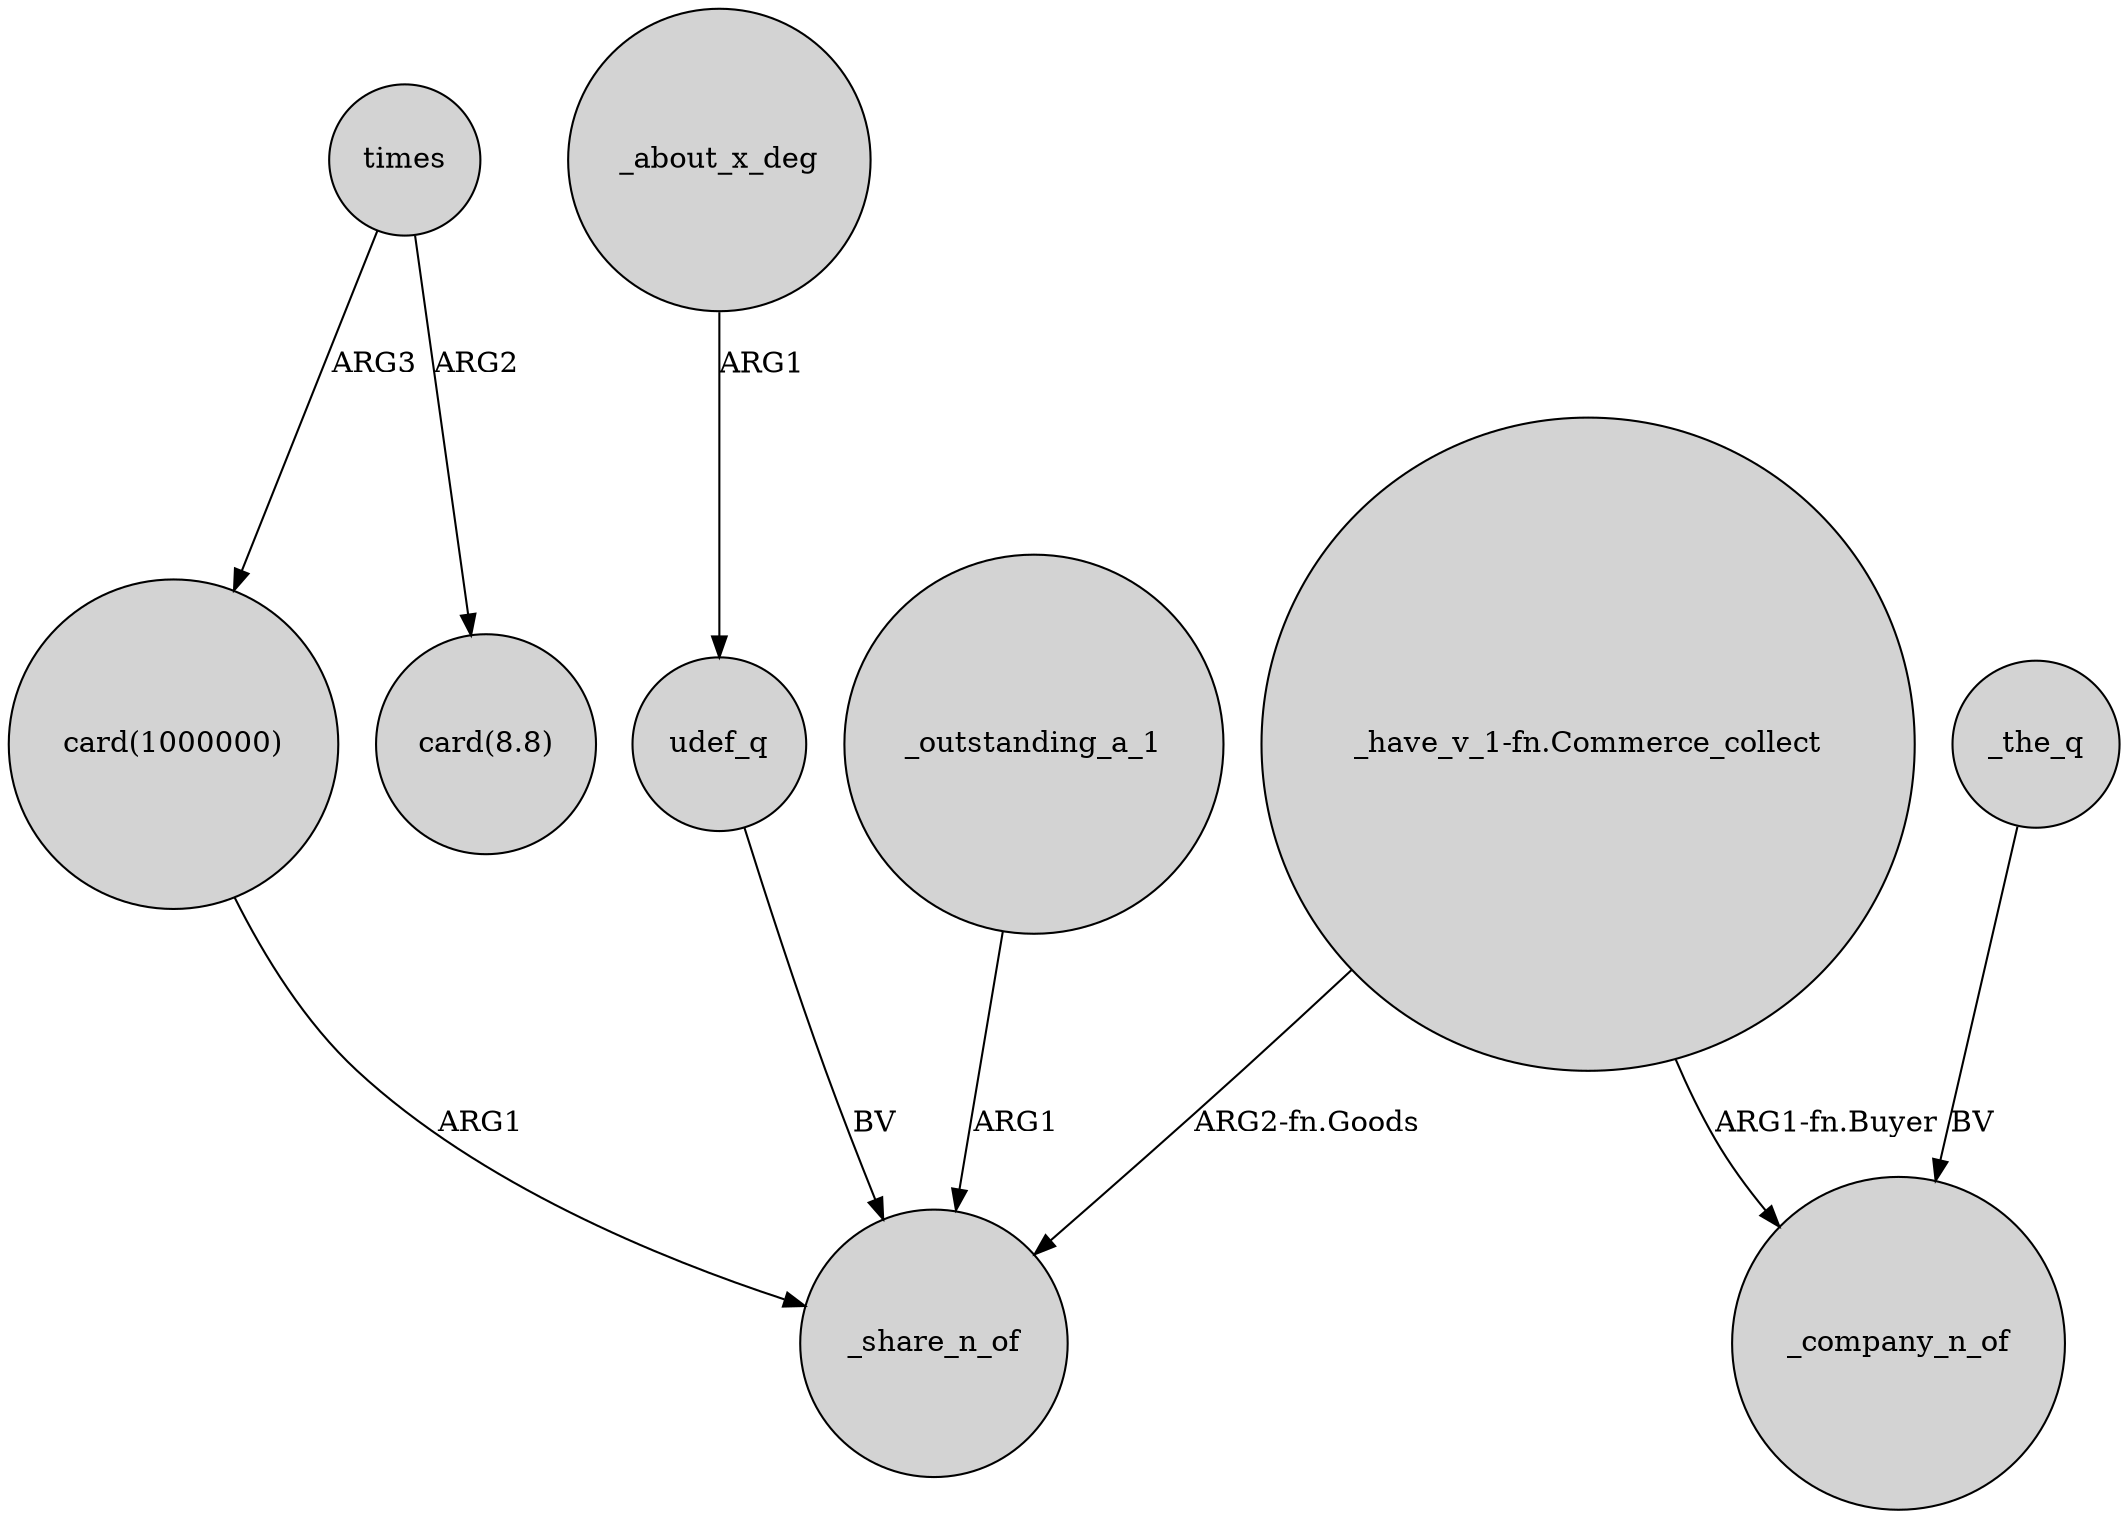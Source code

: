 digraph {
	node [shape=circle style=filled]
	times -> "card(1000000)" [label=ARG3]
	udef_q -> _share_n_of [label=BV]
	times -> "card(8.8)" [label=ARG2]
	"card(1000000)" -> _share_n_of [label=ARG1]
	_about_x_deg -> udef_q [label=ARG1]
	_the_q -> _company_n_of [label=BV]
	_outstanding_a_1 -> _share_n_of [label=ARG1]
	"_have_v_1-fn.Commerce_collect" -> _share_n_of [label="ARG2-fn.Goods"]
	"_have_v_1-fn.Commerce_collect" -> _company_n_of [label="ARG1-fn.Buyer"]
}
